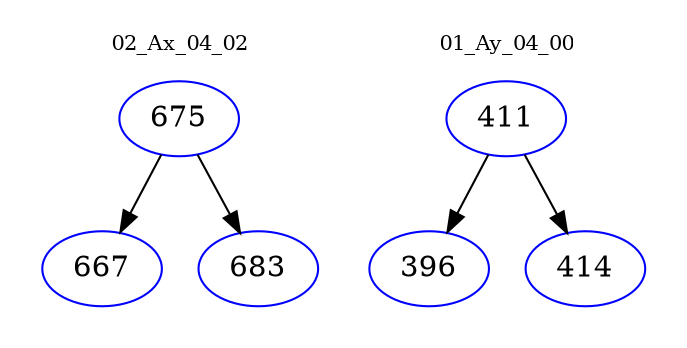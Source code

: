 digraph{
subgraph cluster_0 {
color = white
label = "02_Ax_04_02";
fontsize=10;
T0_675 [label="675", color="blue"]
T0_675 -> T0_667 [color="black"]
T0_667 [label="667", color="blue"]
T0_675 -> T0_683 [color="black"]
T0_683 [label="683", color="blue"]
}
subgraph cluster_1 {
color = white
label = "01_Ay_04_00";
fontsize=10;
T1_411 [label="411", color="blue"]
T1_411 -> T1_396 [color="black"]
T1_396 [label="396", color="blue"]
T1_411 -> T1_414 [color="black"]
T1_414 [label="414", color="blue"]
}
}

